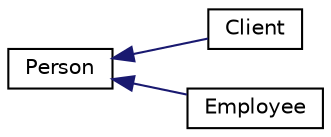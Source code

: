 digraph "Graphical Class Hierarchy"
{
 // INTERACTIVE_SVG=YES
 // LATEX_PDF_SIZE
  edge [fontname="Helvetica",fontsize="10",labelfontname="Helvetica",labelfontsize="10"];
  node [fontname="Helvetica",fontsize="10",shape=record];
  rankdir="LR";
  Node0 [label="Person",height=0.2,width=0.4,color="black", fillcolor="white", style="filled",URL="$d5/d4a/class_person.html",tooltip="classe pessoa, usada como super classe para funcionarios,clientes e etc"];
  Node0 -> Node1 [dir="back",color="midnightblue",fontsize="10",style="solid",fontname="Helvetica"];
  Node1 [label="Client",height=0.2,width=0.4,color="black", fillcolor="white", style="filled",URL="$d3/d7a/class_client.html",tooltip=" "];
  Node0 -> Node2 [dir="back",color="midnightblue",fontsize="10",style="solid",fontname="Helvetica"];
  Node2 [label="Employee",height=0.2,width=0.4,color="black", fillcolor="white", style="filled",URL="$dc/d5c/class_employee.html",tooltip=" "];
}
